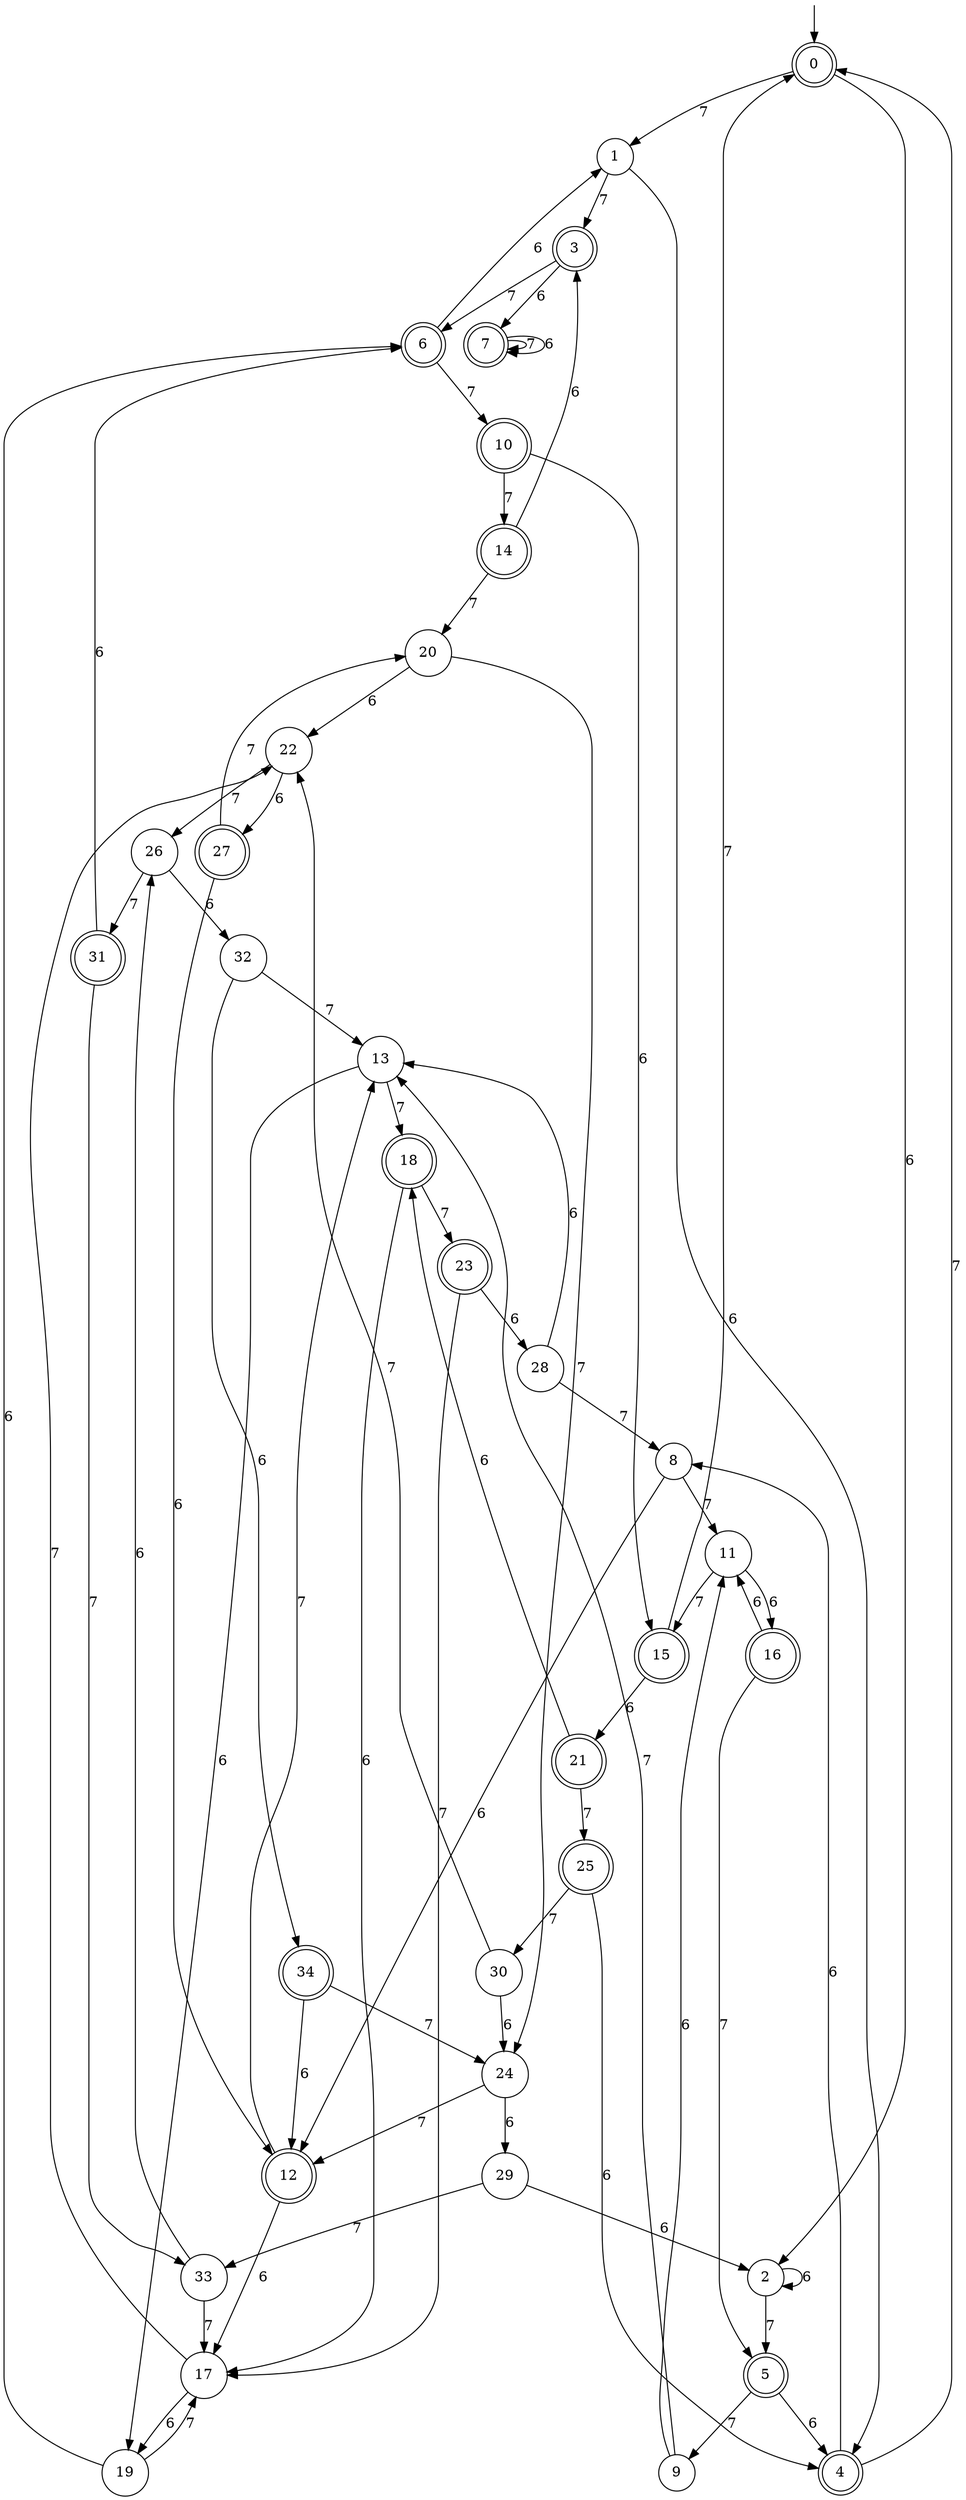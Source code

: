 digraph g {

	s0 [shape="doublecircle" label="0"];
	s1 [shape="circle" label="1"];
	s2 [shape="circle" label="2"];
	s3 [shape="doublecircle" label="3"];
	s4 [shape="doublecircle" label="4"];
	s5 [shape="doublecircle" label="5"];
	s6 [shape="doublecircle" label="6"];
	s7 [shape="doublecircle" label="7"];
	s8 [shape="circle" label="8"];
	s9 [shape="circle" label="9"];
	s10 [shape="doublecircle" label="10"];
	s11 [shape="circle" label="11"];
	s12 [shape="doublecircle" label="12"];
	s13 [shape="circle" label="13"];
	s14 [shape="doublecircle" label="14"];
	s15 [shape="doublecircle" label="15"];
	s16 [shape="doublecircle" label="16"];
	s17 [shape="circle" label="17"];
	s18 [shape="doublecircle" label="18"];
	s19 [shape="circle" label="19"];
	s20 [shape="circle" label="20"];
	s21 [shape="doublecircle" label="21"];
	s22 [shape="circle" label="22"];
	s23 [shape="doublecircle" label="23"];
	s24 [shape="circle" label="24"];
	s25 [shape="doublecircle" label="25"];
	s26 [shape="circle" label="26"];
	s27 [shape="doublecircle" label="27"];
	s28 [shape="circle" label="28"];
	s29 [shape="circle" label="29"];
	s30 [shape="circle" label="30"];
	s31 [shape="doublecircle" label="31"];
	s32 [shape="circle" label="32"];
	s33 [shape="circle" label="33"];
	s34 [shape="doublecircle" label="34"];
	s0 -> s1 [label="7"];
	s0 -> s2 [label="6"];
	s1 -> s3 [label="7"];
	s1 -> s4 [label="6"];
	s2 -> s5 [label="7"];
	s2 -> s2 [label="6"];
	s3 -> s6 [label="7"];
	s3 -> s7 [label="6"];
	s4 -> s0 [label="7"];
	s4 -> s8 [label="6"];
	s5 -> s9 [label="7"];
	s5 -> s4 [label="6"];
	s6 -> s10 [label="7"];
	s6 -> s1 [label="6"];
	s7 -> s7 [label="7"];
	s7 -> s7 [label="6"];
	s8 -> s11 [label="7"];
	s8 -> s12 [label="6"];
	s9 -> s13 [label="7"];
	s9 -> s11 [label="6"];
	s10 -> s14 [label="7"];
	s10 -> s15 [label="6"];
	s11 -> s15 [label="7"];
	s11 -> s16 [label="6"];
	s12 -> s13 [label="7"];
	s12 -> s17 [label="6"];
	s13 -> s18 [label="7"];
	s13 -> s19 [label="6"];
	s14 -> s20 [label="7"];
	s14 -> s3 [label="6"];
	s15 -> s0 [label="7"];
	s15 -> s21 [label="6"];
	s16 -> s5 [label="7"];
	s16 -> s11 [label="6"];
	s17 -> s22 [label="7"];
	s17 -> s19 [label="6"];
	s18 -> s23 [label="7"];
	s18 -> s17 [label="6"];
	s19 -> s17 [label="7"];
	s19 -> s6 [label="6"];
	s20 -> s24 [label="7"];
	s20 -> s22 [label="6"];
	s21 -> s25 [label="7"];
	s21 -> s18 [label="6"];
	s22 -> s26 [label="7"];
	s22 -> s27 [label="6"];
	s23 -> s17 [label="7"];
	s23 -> s28 [label="6"];
	s24 -> s12 [label="7"];
	s24 -> s29 [label="6"];
	s25 -> s30 [label="7"];
	s25 -> s4 [label="6"];
	s26 -> s31 [label="7"];
	s26 -> s32 [label="6"];
	s27 -> s20 [label="7"];
	s27 -> s12 [label="6"];
	s28 -> s8 [label="7"];
	s28 -> s13 [label="6"];
	s29 -> s33 [label="7"];
	s29 -> s2 [label="6"];
	s30 -> s22 [label="7"];
	s30 -> s24 [label="6"];
	s31 -> s33 [label="7"];
	s31 -> s6 [label="6"];
	s32 -> s13 [label="7"];
	s32 -> s34 [label="6"];
	s33 -> s17 [label="7"];
	s33 -> s26 [label="6"];
	s34 -> s24 [label="7"];
	s34 -> s12 [label="6"];

__start0 [label="" shape="none" width="0" height="0"];
__start0 -> s0;

}
